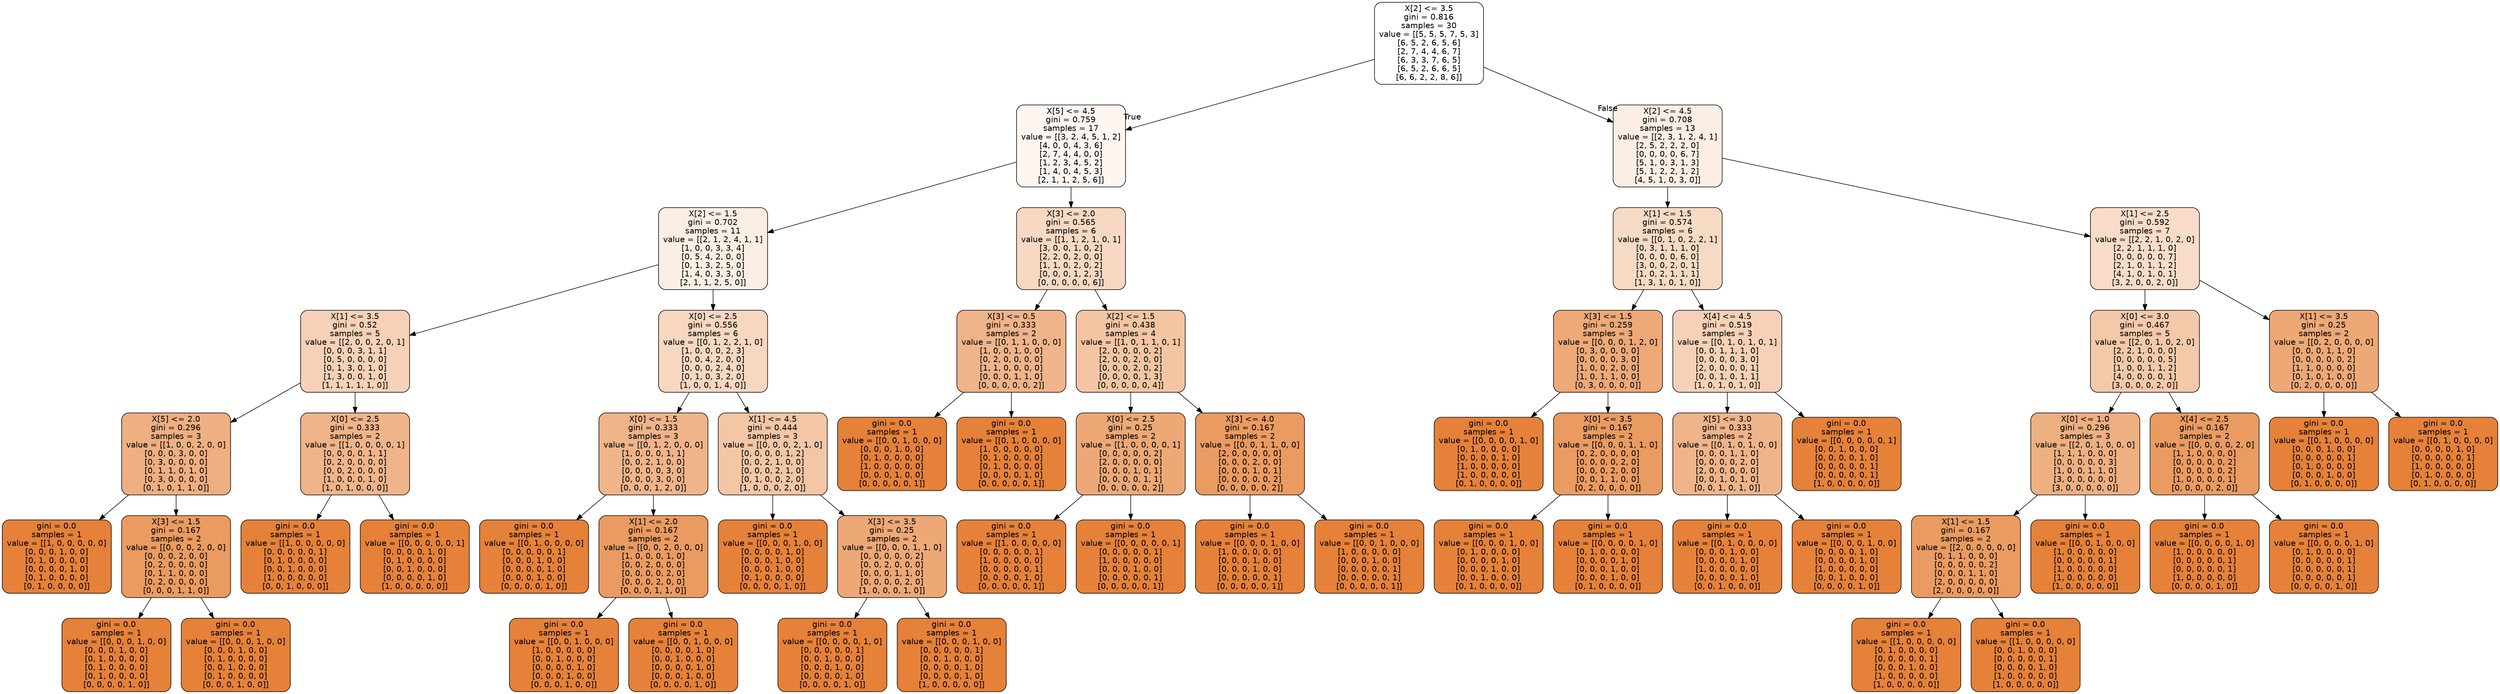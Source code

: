digraph Tree {
node [shape=box, style="filled, rounded", color="black", fontname=helvetica] ;
edge [fontname=helvetica] ;
0 [label="X[2] <= 3.5\ngini = 0.816\nsamples = 30\nvalue = [[5, 5, 5, 7, 5, 3]\n[6, 5, 2, 6, 5, 6]\n[2, 7, 4, 4, 6, 7]\n[6, 3, 3, 7, 6, 5]\n[6, 5, 2, 6, 6, 5]\n[6, 6, 2, 2, 8, 6]]", fillcolor="#ffffff"] ;
1 [label="X[5] <= 4.5\ngini = 0.759\nsamples = 17\nvalue = [[3, 2, 4, 5, 1, 2]\n[4, 0, 0, 4, 3, 6]\n[2, 7, 4, 4, 0, 0]\n[1, 2, 3, 4, 5, 2]\n[1, 4, 0, 4, 5, 3]\n[2, 1, 1, 2, 5, 6]]", fillcolor="#fdf6f1"] ;
0 -> 1 [labeldistance=2.5, labelangle=45, headlabel="True"] ;
2 [label="X[2] <= 1.5\ngini = 0.702\nsamples = 11\nvalue = [[2, 1, 2, 4, 1, 1]\n[1, 0, 0, 3, 3, 4]\n[0, 5, 4, 2, 0, 0]\n[0, 1, 3, 2, 5, 0]\n[1, 4, 0, 3, 3, 0]\n[2, 1, 1, 2, 5, 0]]", fillcolor="#fbeee4"] ;
1 -> 2 ;
3 [label="X[1] <= 3.5\ngini = 0.52\nsamples = 5\nvalue = [[2, 0, 0, 2, 0, 1]\n[0, 0, 0, 3, 1, 1]\n[0, 5, 0, 0, 0, 0]\n[0, 1, 3, 0, 1, 0]\n[1, 3, 0, 0, 1, 0]\n[1, 1, 1, 1, 1, 0]]", fillcolor="#f6d1b7"] ;
2 -> 3 ;
4 [label="X[5] <= 2.0\ngini = 0.296\nsamples = 3\nvalue = [[1, 0, 0, 2, 0, 0]\n[0, 0, 0, 3, 0, 0]\n[0, 3, 0, 0, 0, 0]\n[0, 1, 1, 0, 1, 0]\n[0, 3, 0, 0, 0, 0]\n[0, 1, 0, 1, 1, 0]]", fillcolor="#eeaf81"] ;
3 -> 4 ;
5 [label="gini = 0.0\nsamples = 1\nvalue = [[1, 0, 0, 0, 0, 0]\n[0, 0, 0, 1, 0, 0]\n[0, 1, 0, 0, 0, 0]\n[0, 0, 0, 0, 1, 0]\n[0, 1, 0, 0, 0, 0]\n[0, 1, 0, 0, 0, 0]]", fillcolor="#e58139"] ;
4 -> 5 ;
6 [label="X[3] <= 1.5\ngini = 0.167\nsamples = 2\nvalue = [[0, 0, 0, 2, 0, 0]\n[0, 0, 0, 2, 0, 0]\n[0, 2, 0, 0, 0, 0]\n[0, 1, 1, 0, 0, 0]\n[0, 2, 0, 0, 0, 0]\n[0, 0, 0, 1, 1, 0]]", fillcolor="#ea9b61"] ;
4 -> 6 ;
7 [label="gini = 0.0\nsamples = 1\nvalue = [[0, 0, 0, 1, 0, 0]\n[0, 0, 0, 1, 0, 0]\n[0, 1, 0, 0, 0, 0]\n[0, 1, 0, 0, 0, 0]\n[0, 1, 0, 0, 0, 0]\n[0, 0, 0, 0, 1, 0]]", fillcolor="#e58139"] ;
6 -> 7 ;
8 [label="gini = 0.0\nsamples = 1\nvalue = [[0, 0, 0, 1, 0, 0]\n[0, 0, 0, 1, 0, 0]\n[0, 1, 0, 0, 0, 0]\n[0, 0, 1, 0, 0, 0]\n[0, 1, 0, 0, 0, 0]\n[0, 0, 0, 1, 0, 0]]", fillcolor="#e58139"] ;
6 -> 8 ;
9 [label="X[0] <= 2.5\ngini = 0.333\nsamples = 2\nvalue = [[1, 0, 0, 0, 0, 1]\n[0, 0, 0, 0, 1, 1]\n[0, 2, 0, 0, 0, 0]\n[0, 0, 2, 0, 0, 0]\n[1, 0, 0, 0, 1, 0]\n[1, 0, 1, 0, 0, 0]]", fillcolor="#f0b48a"] ;
3 -> 9 ;
10 [label="gini = 0.0\nsamples = 1\nvalue = [[1, 0, 0, 0, 0, 0]\n[0, 0, 0, 0, 0, 1]\n[0, 1, 0, 0, 0, 0]\n[0, 0, 1, 0, 0, 0]\n[1, 0, 0, 0, 0, 0]\n[0, 0, 1, 0, 0, 0]]", fillcolor="#e58139"] ;
9 -> 10 ;
11 [label="gini = 0.0\nsamples = 1\nvalue = [[0, 0, 0, 0, 0, 1]\n[0, 0, 0, 0, 1, 0]\n[0, 1, 0, 0, 0, 0]\n[0, 0, 1, 0, 0, 0]\n[0, 0, 0, 0, 1, 0]\n[1, 0, 0, 0, 0, 0]]", fillcolor="#e58139"] ;
9 -> 11 ;
12 [label="X[0] <= 2.5\ngini = 0.556\nsamples = 6\nvalue = [[0, 1, 2, 2, 1, 0]\n[1, 0, 0, 0, 2, 3]\n[0, 0, 4, 2, 0, 0]\n[0, 0, 0, 2, 4, 0]\n[0, 1, 0, 3, 2, 0]\n[1, 0, 0, 1, 4, 0]]", fillcolor="#f7d7c0"] ;
2 -> 12 ;
13 [label="X[0] <= 1.5\ngini = 0.333\nsamples = 3\nvalue = [[0, 1, 2, 0, 0, 0]\n[1, 0, 0, 0, 1, 1]\n[0, 0, 2, 1, 0, 0]\n[0, 0, 0, 0, 3, 0]\n[0, 0, 0, 3, 0, 0]\n[0, 0, 0, 1, 2, 0]]", fillcolor="#f0b48a"] ;
12 -> 13 ;
14 [label="gini = 0.0\nsamples = 1\nvalue = [[0, 1, 0, 0, 0, 0]\n[0, 0, 0, 0, 0, 1]\n[0, 0, 0, 1, 0, 0]\n[0, 0, 0, 0, 1, 0]\n[0, 0, 0, 1, 0, 0]\n[0, 0, 0, 0, 1, 0]]", fillcolor="#e58139"] ;
13 -> 14 ;
15 [label="X[1] <= 2.0\ngini = 0.167\nsamples = 2\nvalue = [[0, 0, 2, 0, 0, 0]\n[1, 0, 0, 0, 1, 0]\n[0, 0, 2, 0, 0, 0]\n[0, 0, 0, 0, 2, 0]\n[0, 0, 0, 2, 0, 0]\n[0, 0, 0, 1, 1, 0]]", fillcolor="#ea9b61"] ;
13 -> 15 ;
16 [label="gini = 0.0\nsamples = 1\nvalue = [[0, 0, 1, 0, 0, 0]\n[1, 0, 0, 0, 0, 0]\n[0, 0, 1, 0, 0, 0]\n[0, 0, 0, 0, 1, 0]\n[0, 0, 0, 1, 0, 0]\n[0, 0, 0, 1, 0, 0]]", fillcolor="#e58139"] ;
15 -> 16 ;
17 [label="gini = 0.0\nsamples = 1\nvalue = [[0, 0, 1, 0, 0, 0]\n[0, 0, 0, 0, 1, 0]\n[0, 0, 1, 0, 0, 0]\n[0, 0, 0, 0, 1, 0]\n[0, 0, 0, 1, 0, 0]\n[0, 0, 0, 0, 1, 0]]", fillcolor="#e58139"] ;
15 -> 17 ;
18 [label="X[1] <= 4.5\ngini = 0.444\nsamples = 3\nvalue = [[0, 0, 0, 2, 1, 0]\n[0, 0, 0, 0, 1, 2]\n[0, 0, 2, 1, 0, 0]\n[0, 0, 0, 2, 1, 0]\n[0, 1, 0, 0, 2, 0]\n[1, 0, 0, 0, 2, 0]]", fillcolor="#f3c6a5"] ;
12 -> 18 ;
19 [label="gini = 0.0\nsamples = 1\nvalue = [[0, 0, 0, 1, 0, 0]\n[0, 0, 0, 0, 1, 0]\n[0, 0, 0, 1, 0, 0]\n[0, 0, 0, 1, 0, 0]\n[0, 1, 0, 0, 0, 0]\n[0, 0, 0, 0, 1, 0]]", fillcolor="#e58139"] ;
18 -> 19 ;
20 [label="X[3] <= 3.5\ngini = 0.25\nsamples = 2\nvalue = [[0, 0, 0, 1, 1, 0]\n[0, 0, 0, 0, 0, 2]\n[0, 0, 2, 0, 0, 0]\n[0, 0, 0, 1, 1, 0]\n[0, 0, 0, 0, 2, 0]\n[1, 0, 0, 0, 1, 0]]", fillcolor="#eda876"] ;
18 -> 20 ;
21 [label="gini = 0.0\nsamples = 1\nvalue = [[0, 0, 0, 0, 1, 0]\n[0, 0, 0, 0, 0, 1]\n[0, 0, 1, 0, 0, 0]\n[0, 0, 0, 1, 0, 0]\n[0, 0, 0, 0, 1, 0]\n[0, 0, 0, 0, 1, 0]]", fillcolor="#e58139"] ;
20 -> 21 ;
22 [label="gini = 0.0\nsamples = 1\nvalue = [[0, 0, 0, 1, 0, 0]\n[0, 0, 0, 0, 0, 1]\n[0, 0, 1, 0, 0, 0]\n[0, 0, 0, 0, 1, 0]\n[0, 0, 0, 0, 1, 0]\n[1, 0, 0, 0, 0, 0]]", fillcolor="#e58139"] ;
20 -> 22 ;
23 [label="X[3] <= 2.0\ngini = 0.565\nsamples = 6\nvalue = [[1, 1, 2, 1, 0, 1]\n[3, 0, 0, 1, 0, 2]\n[2, 2, 0, 2, 0, 0]\n[1, 1, 0, 2, 0, 2]\n[0, 0, 0, 1, 2, 3]\n[0, 0, 0, 0, 0, 6]]", fillcolor="#f7d8c2"] ;
1 -> 23 ;
24 [label="X[3] <= 0.5\ngini = 0.333\nsamples = 2\nvalue = [[0, 1, 1, 0, 0, 0]\n[1, 0, 0, 1, 0, 0]\n[0, 2, 0, 0, 0, 0]\n[1, 1, 0, 0, 0, 0]\n[0, 0, 0, 1, 1, 0]\n[0, 0, 0, 0, 0, 2]]", fillcolor="#f0b48a"] ;
23 -> 24 ;
25 [label="gini = 0.0\nsamples = 1\nvalue = [[0, 0, 1, 0, 0, 0]\n[0, 0, 0, 1, 0, 0]\n[0, 1, 0, 0, 0, 0]\n[1, 0, 0, 0, 0, 0]\n[0, 0, 0, 1, 0, 0]\n[0, 0, 0, 0, 0, 1]]", fillcolor="#e58139"] ;
24 -> 25 ;
26 [label="gini = 0.0\nsamples = 1\nvalue = [[0, 1, 0, 0, 0, 0]\n[1, 0, 0, 0, 0, 0]\n[0, 1, 0, 0, 0, 0]\n[0, 1, 0, 0, 0, 0]\n[0, 0, 0, 0, 1, 0]\n[0, 0, 0, 0, 0, 1]]", fillcolor="#e58139"] ;
24 -> 26 ;
27 [label="X[2] <= 1.5\ngini = 0.438\nsamples = 4\nvalue = [[1, 0, 1, 1, 0, 1]\n[2, 0, 0, 0, 0, 2]\n[2, 0, 0, 2, 0, 0]\n[0, 0, 0, 2, 0, 2]\n[0, 0, 0, 0, 1, 3]\n[0, 0, 0, 0, 0, 4]]", fillcolor="#f3c5a3"] ;
23 -> 27 ;
28 [label="X[0] <= 2.5\ngini = 0.25\nsamples = 2\nvalue = [[1, 0, 0, 0, 0, 1]\n[0, 0, 0, 0, 0, 2]\n[2, 0, 0, 0, 0, 0]\n[0, 0, 0, 1, 0, 1]\n[0, 0, 0, 0, 1, 1]\n[0, 0, 0, 0, 0, 2]]", fillcolor="#eda876"] ;
27 -> 28 ;
29 [label="gini = 0.0\nsamples = 1\nvalue = [[1, 0, 0, 0, 0, 0]\n[0, 0, 0, 0, 0, 1]\n[1, 0, 0, 0, 0, 0]\n[0, 0, 0, 0, 0, 1]\n[0, 0, 0, 0, 1, 0]\n[0, 0, 0, 0, 0, 1]]", fillcolor="#e58139"] ;
28 -> 29 ;
30 [label="gini = 0.0\nsamples = 1\nvalue = [[0, 0, 0, 0, 0, 1]\n[0, 0, 0, 0, 0, 1]\n[1, 0, 0, 0, 0, 0]\n[0, 0, 0, 1, 0, 0]\n[0, 0, 0, 0, 0, 1]\n[0, 0, 0, 0, 0, 1]]", fillcolor="#e58139"] ;
28 -> 30 ;
31 [label="X[3] <= 4.0\ngini = 0.167\nsamples = 2\nvalue = [[0, 0, 1, 1, 0, 0]\n[2, 0, 0, 0, 0, 0]\n[0, 0, 0, 2, 0, 0]\n[0, 0, 0, 1, 0, 1]\n[0, 0, 0, 0, 0, 2]\n[0, 0, 0, 0, 0, 2]]", fillcolor="#ea9b61"] ;
27 -> 31 ;
32 [label="gini = 0.0\nsamples = 1\nvalue = [[0, 0, 0, 1, 0, 0]\n[1, 0, 0, 0, 0, 0]\n[0, 0, 0, 1, 0, 0]\n[0, 0, 0, 1, 0, 0]\n[0, 0, 0, 0, 0, 1]\n[0, 0, 0, 0, 0, 1]]", fillcolor="#e58139"] ;
31 -> 32 ;
33 [label="gini = 0.0\nsamples = 1\nvalue = [[0, 0, 1, 0, 0, 0]\n[1, 0, 0, 0, 0, 0]\n[0, 0, 0, 1, 0, 0]\n[0, 0, 0, 0, 0, 1]\n[0, 0, 0, 0, 0, 1]\n[0, 0, 0, 0, 0, 1]]", fillcolor="#e58139"] ;
31 -> 33 ;
34 [label="X[2] <= 4.5\ngini = 0.708\nsamples = 13\nvalue = [[2, 3, 1, 2, 4, 1]\n[2, 5, 2, 2, 2, 0]\n[0, 0, 0, 0, 6, 7]\n[5, 1, 0, 3, 1, 3]\n[5, 1, 2, 2, 1, 2]\n[4, 5, 1, 0, 3, 0]]", fillcolor="#fceee5"] ;
0 -> 34 [labeldistance=2.5, labelangle=-45, headlabel="False"] ;
35 [label="X[1] <= 1.5\ngini = 0.574\nsamples = 6\nvalue = [[0, 1, 0, 2, 2, 1]\n[0, 3, 1, 1, 1, 0]\n[0, 0, 0, 0, 6, 0]\n[3, 0, 0, 2, 0, 1]\n[1, 0, 2, 1, 1, 1]\n[1, 3, 1, 0, 1, 0]]", fillcolor="#f7dac4"] ;
34 -> 35 ;
36 [label="X[3] <= 1.5\ngini = 0.259\nsamples = 3\nvalue = [[0, 0, 0, 1, 2, 0]\n[0, 3, 0, 0, 0, 0]\n[0, 0, 0, 0, 3, 0]\n[1, 0, 0, 2, 0, 0]\n[1, 0, 1, 1, 0, 0]\n[0, 3, 0, 0, 0, 0]]", fillcolor="#eda978"] ;
35 -> 36 ;
37 [label="gini = 0.0\nsamples = 1\nvalue = [[0, 0, 0, 0, 1, 0]\n[0, 1, 0, 0, 0, 0]\n[0, 0, 0, 0, 1, 0]\n[1, 0, 0, 0, 0, 0]\n[1, 0, 0, 0, 0, 0]\n[0, 1, 0, 0, 0, 0]]", fillcolor="#e58139"] ;
36 -> 37 ;
38 [label="X[0] <= 3.5\ngini = 0.167\nsamples = 2\nvalue = [[0, 0, 0, 1, 1, 0]\n[0, 2, 0, 0, 0, 0]\n[0, 0, 0, 0, 2, 0]\n[0, 0, 0, 2, 0, 0]\n[0, 0, 1, 1, 0, 0]\n[0, 2, 0, 0, 0, 0]]", fillcolor="#ea9b61"] ;
36 -> 38 ;
39 [label="gini = 0.0\nsamples = 1\nvalue = [[0, 0, 0, 1, 0, 0]\n[0, 1, 0, 0, 0, 0]\n[0, 0, 0, 0, 1, 0]\n[0, 0, 0, 1, 0, 0]\n[0, 0, 1, 0, 0, 0]\n[0, 1, 0, 0, 0, 0]]", fillcolor="#e58139"] ;
38 -> 39 ;
40 [label="gini = 0.0\nsamples = 1\nvalue = [[0, 0, 0, 0, 1, 0]\n[0, 1, 0, 0, 0, 0]\n[0, 0, 0, 0, 1, 0]\n[0, 0, 0, 1, 0, 0]\n[0, 0, 0, 1, 0, 0]\n[0, 1, 0, 0, 0, 0]]", fillcolor="#e58139"] ;
38 -> 40 ;
41 [label="X[4] <= 4.5\ngini = 0.519\nsamples = 3\nvalue = [[0, 1, 0, 1, 0, 1]\n[0, 0, 1, 1, 1, 0]\n[0, 0, 0, 0, 3, 0]\n[2, 0, 0, 0, 0, 1]\n[0, 0, 1, 0, 1, 1]\n[1, 0, 1, 0, 1, 0]]", fillcolor="#f6d1b7"] ;
35 -> 41 ;
42 [label="X[5] <= 3.0\ngini = 0.333\nsamples = 2\nvalue = [[0, 1, 0, 1, 0, 0]\n[0, 0, 0, 1, 1, 0]\n[0, 0, 0, 0, 2, 0]\n[2, 0, 0, 0, 0, 0]\n[0, 0, 1, 0, 1, 0]\n[0, 0, 1, 0, 1, 0]]", fillcolor="#f0b48a"] ;
41 -> 42 ;
43 [label="gini = 0.0\nsamples = 1\nvalue = [[0, 1, 0, 0, 0, 0]\n[0, 0, 0, 1, 0, 0]\n[0, 0, 0, 0, 1, 0]\n[1, 0, 0, 0, 0, 0]\n[0, 0, 0, 0, 1, 0]\n[0, 0, 1, 0, 0, 0]]", fillcolor="#e58139"] ;
42 -> 43 ;
44 [label="gini = 0.0\nsamples = 1\nvalue = [[0, 0, 0, 1, 0, 0]\n[0, 0, 0, 0, 1, 0]\n[0, 0, 0, 0, 1, 0]\n[1, 0, 0, 0, 0, 0]\n[0, 0, 1, 0, 0, 0]\n[0, 0, 0, 0, 1, 0]]", fillcolor="#e58139"] ;
42 -> 44 ;
45 [label="gini = 0.0\nsamples = 1\nvalue = [[0, 0, 0, 0, 0, 1]\n[0, 0, 1, 0, 0, 0]\n[0, 0, 0, 0, 1, 0]\n[0, 0, 0, 0, 0, 1]\n[0, 0, 0, 0, 0, 1]\n[1, 0, 0, 0, 0, 0]]", fillcolor="#e58139"] ;
41 -> 45 ;
46 [label="X[1] <= 2.5\ngini = 0.592\nsamples = 7\nvalue = [[2, 2, 1, 0, 2, 0]\n[2, 2, 1, 1, 1, 0]\n[0, 0, 0, 0, 0, 7]\n[2, 1, 0, 1, 1, 2]\n[4, 1, 0, 1, 0, 1]\n[3, 2, 0, 0, 2, 0]]", fillcolor="#f8dcc9"] ;
34 -> 46 ;
47 [label="X[0] <= 3.0\ngini = 0.467\nsamples = 5\nvalue = [[2, 0, 1, 0, 2, 0]\n[2, 2, 1, 0, 0, 0]\n[0, 0, 0, 0, 0, 5]\n[1, 0, 0, 1, 1, 2]\n[4, 0, 0, 0, 0, 1]\n[3, 0, 0, 0, 2, 0]]", fillcolor="#f4c9aa"] ;
46 -> 47 ;
48 [label="X[0] <= 1.0\ngini = 0.296\nsamples = 3\nvalue = [[2, 0, 1, 0, 0, 0]\n[1, 1, 1, 0, 0, 0]\n[0, 0, 0, 0, 0, 3]\n[1, 0, 0, 1, 1, 0]\n[3, 0, 0, 0, 0, 0]\n[3, 0, 0, 0, 0, 0]]", fillcolor="#eeaf81"] ;
47 -> 48 ;
49 [label="X[1] <= 1.5\ngini = 0.167\nsamples = 2\nvalue = [[2, 0, 0, 0, 0, 0]\n[0, 1, 1, 0, 0, 0]\n[0, 0, 0, 0, 0, 2]\n[0, 0, 0, 1, 1, 0]\n[2, 0, 0, 0, 0, 0]\n[2, 0, 0, 0, 0, 0]]", fillcolor="#ea9b61"] ;
48 -> 49 ;
50 [label="gini = 0.0\nsamples = 1\nvalue = [[1, 0, 0, 0, 0, 0]\n[0, 1, 0, 0, 0, 0]\n[0, 0, 0, 0, 0, 1]\n[0, 0, 0, 1, 0, 0]\n[1, 0, 0, 0, 0, 0]\n[1, 0, 0, 0, 0, 0]]", fillcolor="#e58139"] ;
49 -> 50 ;
51 [label="gini = 0.0\nsamples = 1\nvalue = [[1, 0, 0, 0, 0, 0]\n[0, 0, 1, 0, 0, 0]\n[0, 0, 0, 0, 0, 1]\n[0, 0, 0, 0, 1, 0]\n[1, 0, 0, 0, 0, 0]\n[1, 0, 0, 0, 0, 0]]", fillcolor="#e58139"] ;
49 -> 51 ;
52 [label="gini = 0.0\nsamples = 1\nvalue = [[0, 0, 1, 0, 0, 0]\n[1, 0, 0, 0, 0, 0]\n[0, 0, 0, 0, 0, 1]\n[1, 0, 0, 0, 0, 0]\n[1, 0, 0, 0, 0, 0]\n[1, 0, 0, 0, 0, 0]]", fillcolor="#e58139"] ;
48 -> 52 ;
53 [label="X[4] <= 2.5\ngini = 0.167\nsamples = 2\nvalue = [[0, 0, 0, 0, 2, 0]\n[1, 1, 0, 0, 0, 0]\n[0, 0, 0, 0, 0, 2]\n[0, 0, 0, 0, 0, 2]\n[1, 0, 0, 0, 0, 1]\n[0, 0, 0, 0, 2, 0]]", fillcolor="#ea9b61"] ;
47 -> 53 ;
54 [label="gini = 0.0\nsamples = 1\nvalue = [[0, 0, 0, 0, 1, 0]\n[1, 0, 0, 0, 0, 0]\n[0, 0, 0, 0, 0, 1]\n[0, 0, 0, 0, 0, 1]\n[1, 0, 0, 0, 0, 0]\n[0, 0, 0, 0, 1, 0]]", fillcolor="#e58139"] ;
53 -> 54 ;
55 [label="gini = 0.0\nsamples = 1\nvalue = [[0, 0, 0, 0, 1, 0]\n[0, 1, 0, 0, 0, 0]\n[0, 0, 0, 0, 0, 1]\n[0, 0, 0, 0, 0, 1]\n[0, 0, 0, 0, 0, 1]\n[0, 0, 0, 0, 1, 0]]", fillcolor="#e58139"] ;
53 -> 55 ;
56 [label="X[1] <= 3.5\ngini = 0.25\nsamples = 2\nvalue = [[0, 2, 0, 0, 0, 0]\n[0, 0, 0, 1, 1, 0]\n[0, 0, 0, 0, 0, 2]\n[1, 1, 0, 0, 0, 0]\n[0, 1, 0, 1, 0, 0]\n[0, 2, 0, 0, 0, 0]]", fillcolor="#eda876"] ;
46 -> 56 ;
57 [label="gini = 0.0\nsamples = 1\nvalue = [[0, 1, 0, 0, 0, 0]\n[0, 0, 0, 1, 0, 0]\n[0, 0, 0, 0, 0, 1]\n[0, 1, 0, 0, 0, 0]\n[0, 0, 0, 1, 0, 0]\n[0, 1, 0, 0, 0, 0]]", fillcolor="#e58139"] ;
56 -> 57 ;
58 [label="gini = 0.0\nsamples = 1\nvalue = [[0, 1, 0, 0, 0, 0]\n[0, 0, 0, 0, 1, 0]\n[0, 0, 0, 0, 0, 1]\n[1, 0, 0, 0, 0, 0]\n[0, 1, 0, 0, 0, 0]\n[0, 1, 0, 0, 0, 0]]", fillcolor="#e58139"] ;
56 -> 58 ;
}